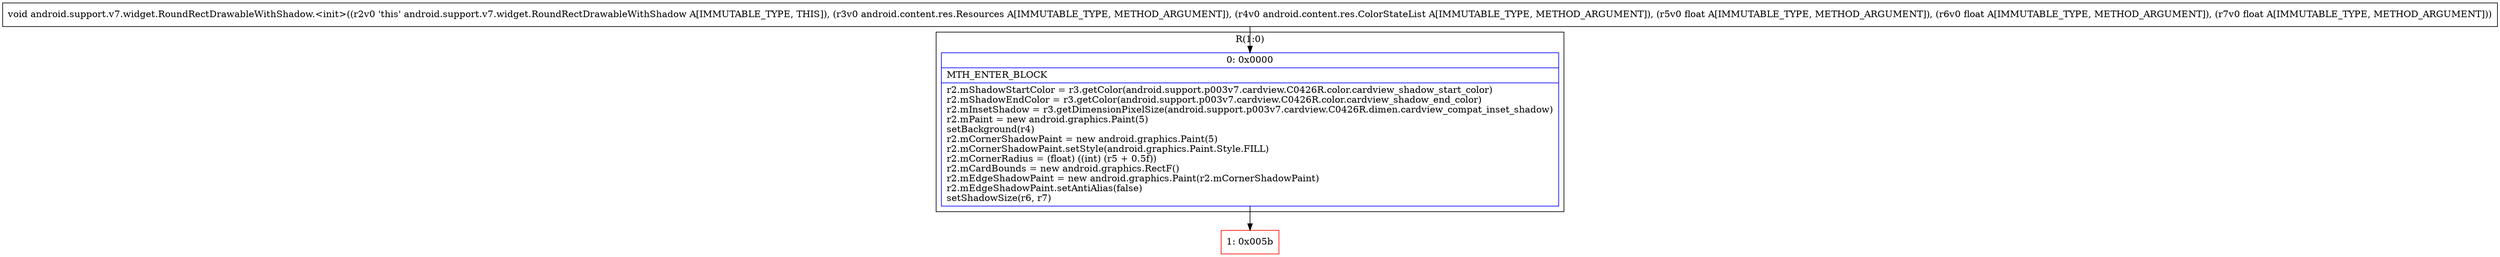 digraph "CFG forandroid.support.v7.widget.RoundRectDrawableWithShadow.\<init\>(Landroid\/content\/res\/Resources;Landroid\/content\/res\/ColorStateList;FFF)V" {
subgraph cluster_Region_670999806 {
label = "R(1:0)";
node [shape=record,color=blue];
Node_0 [shape=record,label="{0\:\ 0x0000|MTH_ENTER_BLOCK\l|r2.mShadowStartColor = r3.getColor(android.support.p003v7.cardview.C0426R.color.cardview_shadow_start_color)\lr2.mShadowEndColor = r3.getColor(android.support.p003v7.cardview.C0426R.color.cardview_shadow_end_color)\lr2.mInsetShadow = r3.getDimensionPixelSize(android.support.p003v7.cardview.C0426R.dimen.cardview_compat_inset_shadow)\lr2.mPaint = new android.graphics.Paint(5)\lsetBackground(r4)\lr2.mCornerShadowPaint = new android.graphics.Paint(5)\lr2.mCornerShadowPaint.setStyle(android.graphics.Paint.Style.FILL)\lr2.mCornerRadius = (float) ((int) (r5 + 0.5f))\lr2.mCardBounds = new android.graphics.RectF()\lr2.mEdgeShadowPaint = new android.graphics.Paint(r2.mCornerShadowPaint)\lr2.mEdgeShadowPaint.setAntiAlias(false)\lsetShadowSize(r6, r7)\l}"];
}
Node_1 [shape=record,color=red,label="{1\:\ 0x005b}"];
MethodNode[shape=record,label="{void android.support.v7.widget.RoundRectDrawableWithShadow.\<init\>((r2v0 'this' android.support.v7.widget.RoundRectDrawableWithShadow A[IMMUTABLE_TYPE, THIS]), (r3v0 android.content.res.Resources A[IMMUTABLE_TYPE, METHOD_ARGUMENT]), (r4v0 android.content.res.ColorStateList A[IMMUTABLE_TYPE, METHOD_ARGUMENT]), (r5v0 float A[IMMUTABLE_TYPE, METHOD_ARGUMENT]), (r6v0 float A[IMMUTABLE_TYPE, METHOD_ARGUMENT]), (r7v0 float A[IMMUTABLE_TYPE, METHOD_ARGUMENT])) }"];
MethodNode -> Node_0;
Node_0 -> Node_1;
}

